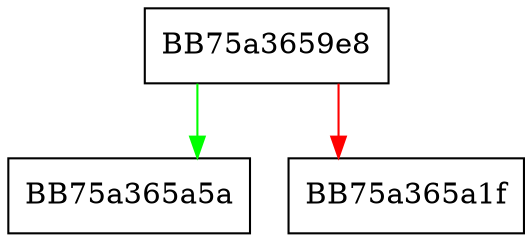 digraph SymCryptFdefModulusCreate {
  node [shape="box"];
  graph [splines=ortho];
  BB75a3659e8 -> BB75a365a5a [color="green"];
  BB75a3659e8 -> BB75a365a1f [color="red"];
}